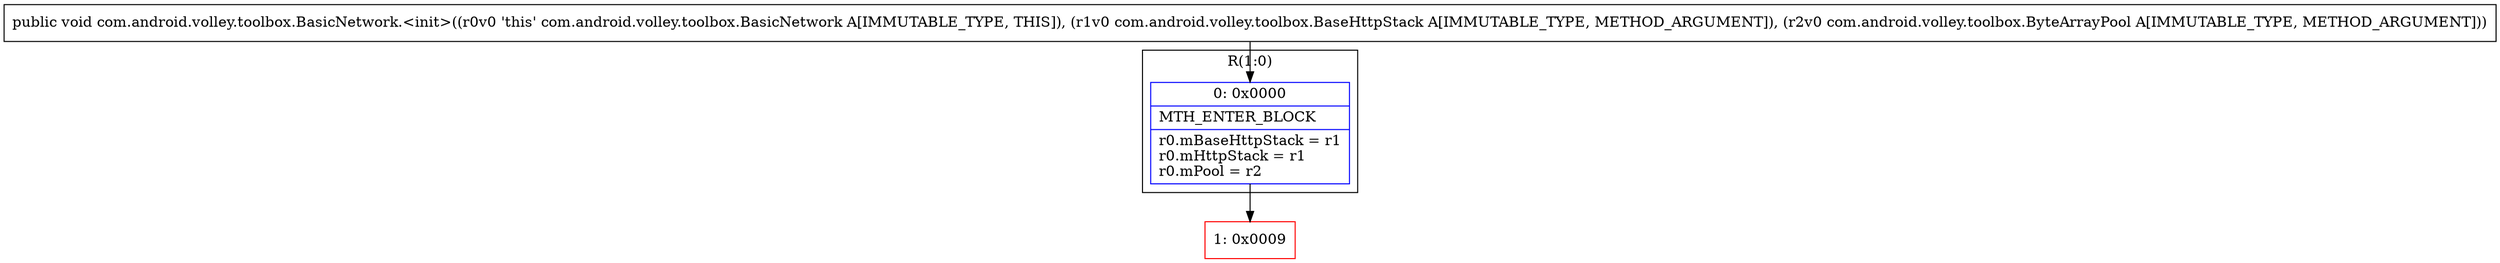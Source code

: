 digraph "CFG forcom.android.volley.toolbox.BasicNetwork.\<init\>(Lcom\/android\/volley\/toolbox\/BaseHttpStack;Lcom\/android\/volley\/toolbox\/ByteArrayPool;)V" {
subgraph cluster_Region_345364934 {
label = "R(1:0)";
node [shape=record,color=blue];
Node_0 [shape=record,label="{0\:\ 0x0000|MTH_ENTER_BLOCK\l|r0.mBaseHttpStack = r1\lr0.mHttpStack = r1\lr0.mPool = r2\l}"];
}
Node_1 [shape=record,color=red,label="{1\:\ 0x0009}"];
MethodNode[shape=record,label="{public void com.android.volley.toolbox.BasicNetwork.\<init\>((r0v0 'this' com.android.volley.toolbox.BasicNetwork A[IMMUTABLE_TYPE, THIS]), (r1v0 com.android.volley.toolbox.BaseHttpStack A[IMMUTABLE_TYPE, METHOD_ARGUMENT]), (r2v0 com.android.volley.toolbox.ByteArrayPool A[IMMUTABLE_TYPE, METHOD_ARGUMENT])) }"];
MethodNode -> Node_0;
Node_0 -> Node_1;
}


